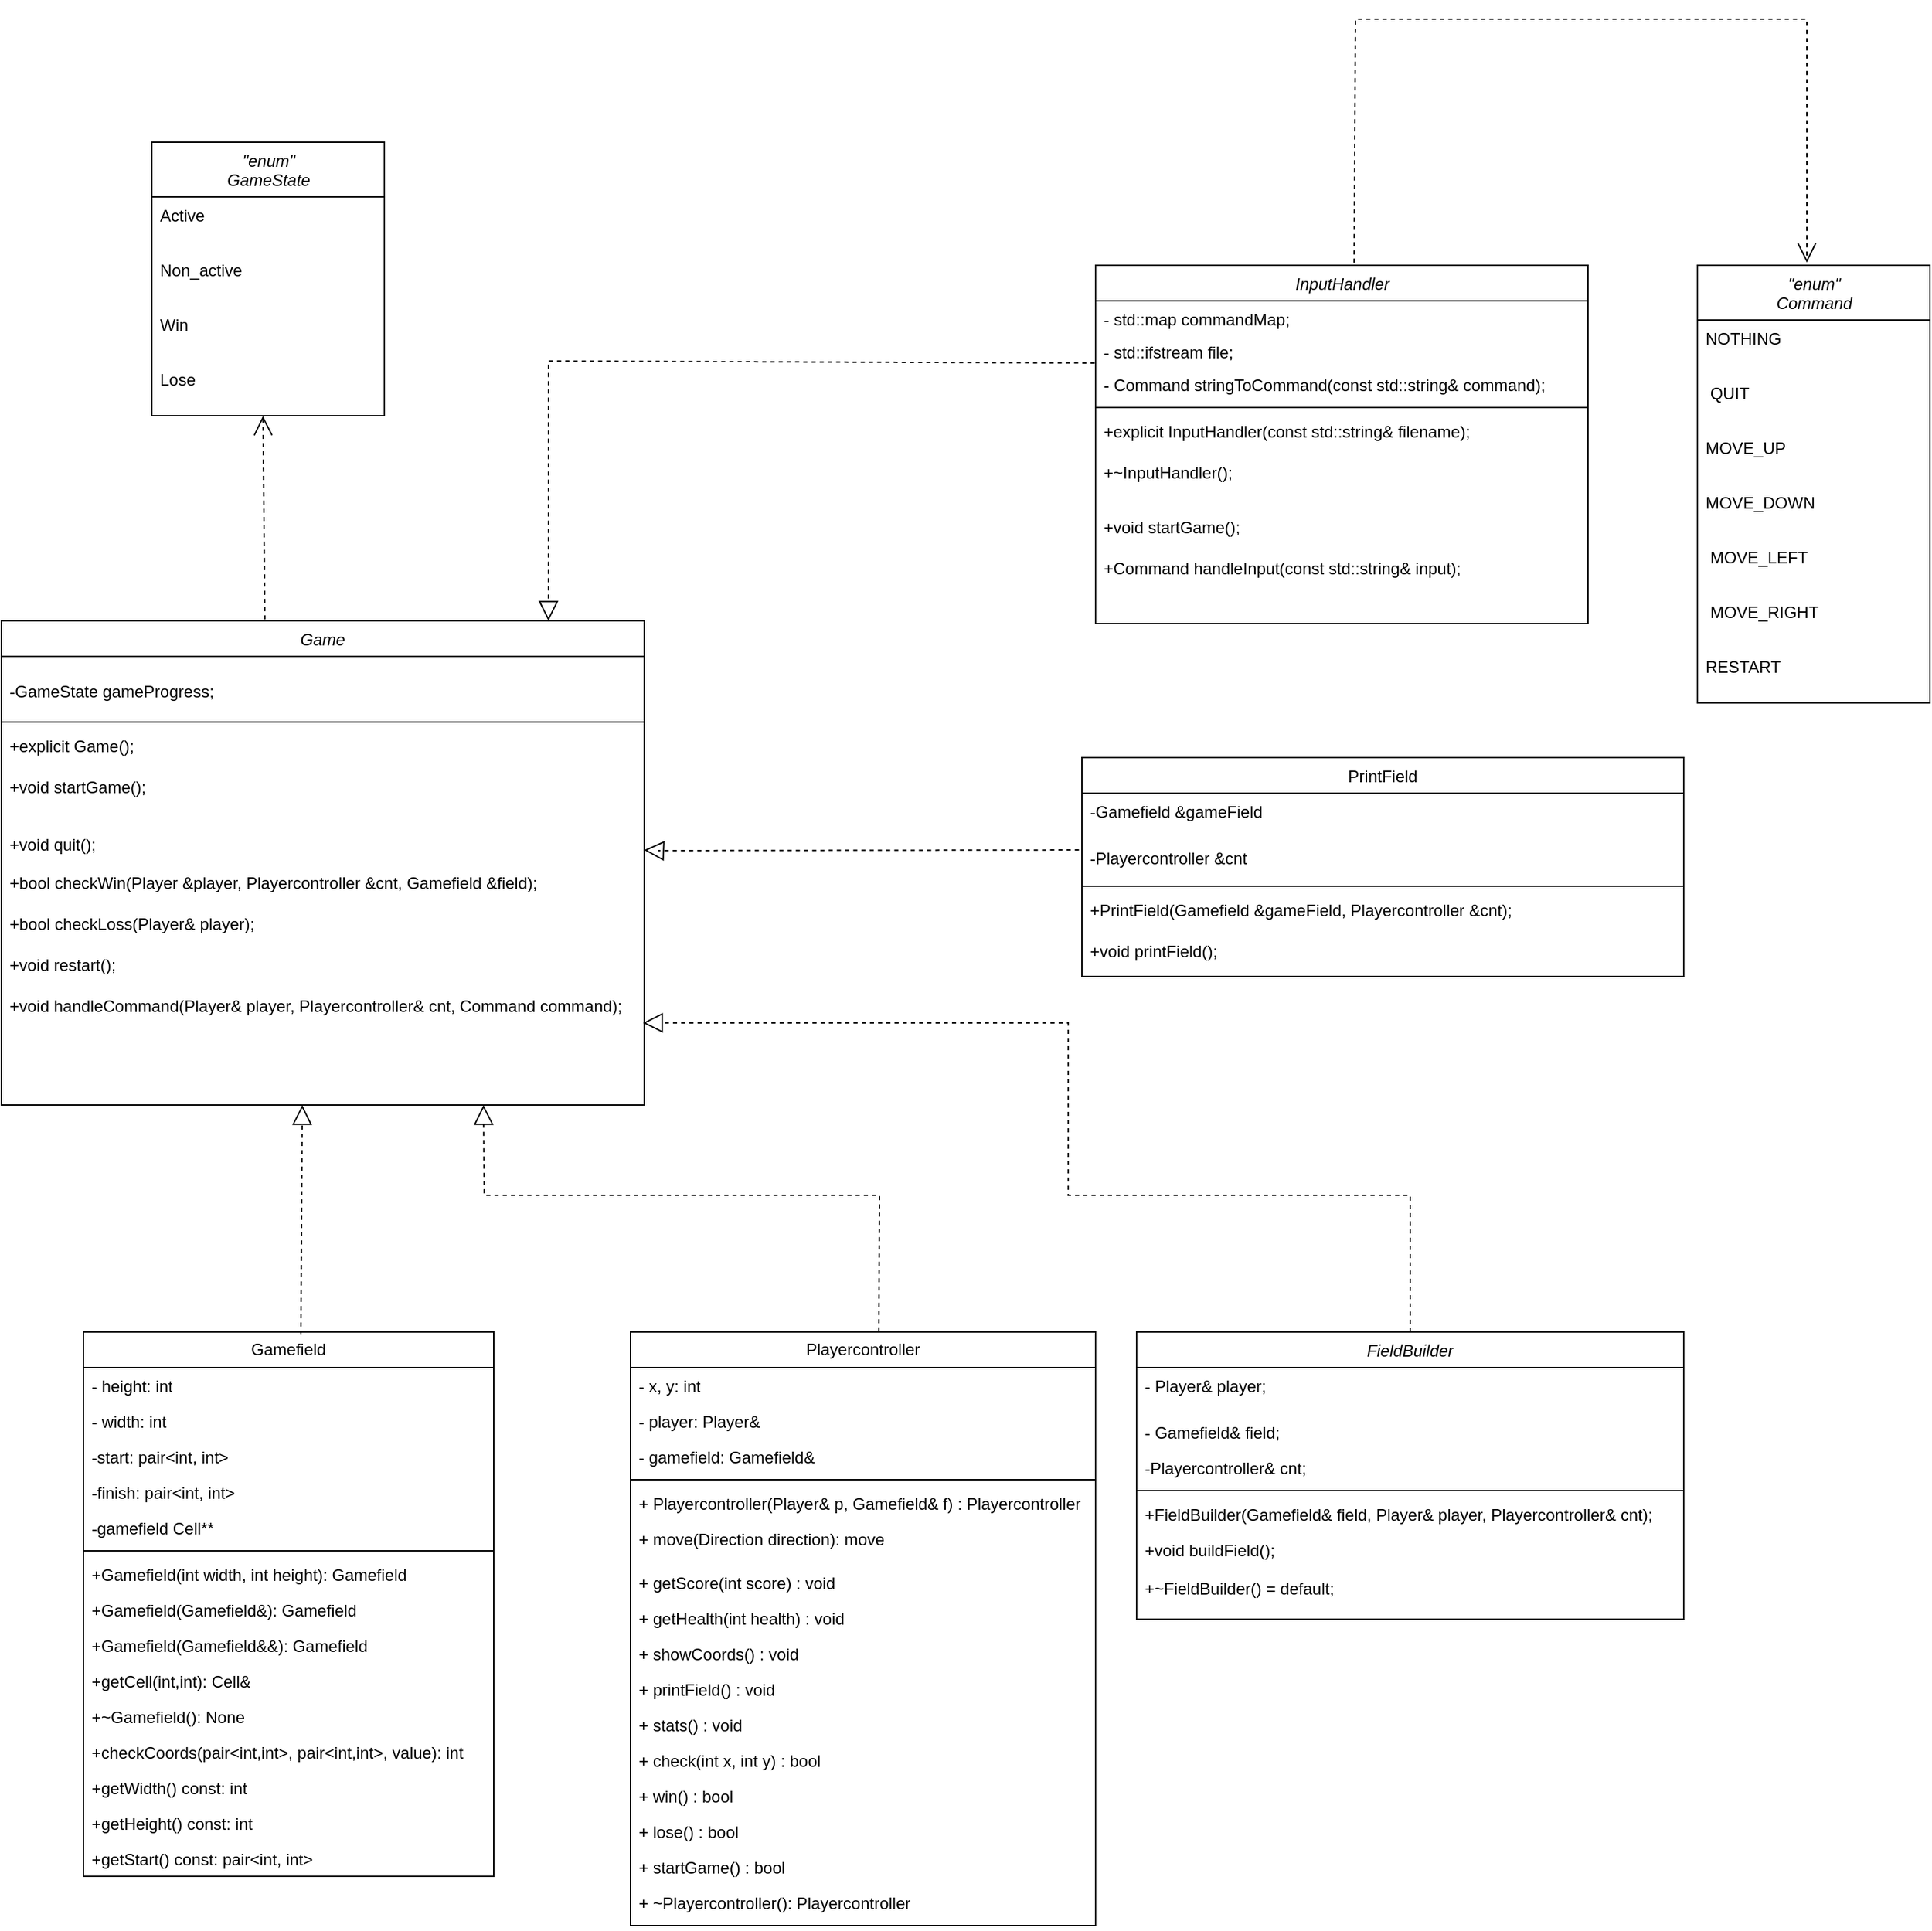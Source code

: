 <mxfile version="22.1.2" type="google">
  <diagram id="C5RBs43oDa-KdzZeNtuy" name="Page-1">
    <mxGraphModel grid="1" page="1" gridSize="10" guides="1" tooltips="1" connect="1" arrows="1" fold="1" pageScale="1" pageWidth="827" pageHeight="1169" math="0" shadow="0">
      <root>
        <mxCell id="WIyWlLk6GJQsqaUBKTNV-0" />
        <mxCell id="WIyWlLk6GJQsqaUBKTNV-1" parent="WIyWlLk6GJQsqaUBKTNV-0" />
        <mxCell id="zkfFHV4jXpPFQw0GAbJ--17" value="PrintField" style="swimlane;fontStyle=0;align=center;verticalAlign=top;childLayout=stackLayout;horizontal=1;startSize=26;horizontalStack=0;resizeParent=1;resizeLast=0;collapsible=1;marginBottom=0;rounded=0;shadow=0;strokeWidth=1;" vertex="1" parent="WIyWlLk6GJQsqaUBKTNV-1">
          <mxGeometry x="10" y="-470" width="440" height="160" as="geometry">
            <mxRectangle x="550" y="140" width="160" height="26" as="alternateBounds" />
          </mxGeometry>
        </mxCell>
        <mxCell id="zkfFHV4jXpPFQw0GAbJ--18" value="-Gamefield &amp;gameField" style="text;align=left;verticalAlign=top;spacingLeft=4;spacingRight=4;overflow=hidden;rotatable=0;points=[[0,0.5],[1,0.5]];portConstraint=eastwest;" vertex="1" parent="zkfFHV4jXpPFQw0GAbJ--17">
          <mxGeometry y="26" width="440" height="34" as="geometry" />
        </mxCell>
        <mxCell id="FGoNPR3FSU7oaz4X7-nm-2" value="-Playercontroller &amp;cnt" style="text;align=left;verticalAlign=top;spacingLeft=4;spacingRight=4;overflow=hidden;rotatable=0;points=[[0,0.5],[1,0.5]];portConstraint=eastwest;" vertex="1" parent="zkfFHV4jXpPFQw0GAbJ--17">
          <mxGeometry y="60" width="440" height="30" as="geometry" />
        </mxCell>
        <mxCell id="uDKOAM1P0P3WjOY8QCAv-103" value="" style="line;html=1;strokeWidth=1;align=left;verticalAlign=middle;spacingTop=-1;spacingLeft=3;spacingRight=3;rotatable=0;labelPosition=right;points=[];portConstraint=eastwest;" vertex="1" parent="zkfFHV4jXpPFQw0GAbJ--17">
          <mxGeometry y="90" width="440" height="8" as="geometry" />
        </mxCell>
        <mxCell id="uDKOAM1P0P3WjOY8QCAv-101" value="+PrintField(Gamefield &amp;gameField, Playercontroller &amp;cnt);" style="text;align=left;verticalAlign=top;spacingLeft=4;spacingRight=4;overflow=hidden;rotatable=0;points=[[0,0.5],[1,0.5]];portConstraint=eastwest;" vertex="1" parent="zkfFHV4jXpPFQw0GAbJ--17">
          <mxGeometry y="98" width="440" height="30" as="geometry" />
        </mxCell>
        <mxCell id="uDKOAM1P0P3WjOY8QCAv-102" value="+void printField();" style="text;align=left;verticalAlign=top;spacingLeft=4;spacingRight=4;overflow=hidden;rotatable=0;points=[[0,0.5],[1,0.5]];portConstraint=eastwest;" vertex="1" parent="zkfFHV4jXpPFQw0GAbJ--17">
          <mxGeometry y="128" width="440" height="30" as="geometry" />
        </mxCell>
        <mxCell id="uDKOAM1P0P3WjOY8QCAv-0" value="Game" style="swimlane;fontStyle=2;align=center;verticalAlign=top;childLayout=stackLayout;horizontal=1;startSize=26;horizontalStack=0;resizeParent=1;resizeLast=0;collapsible=1;marginBottom=0;rounded=0;shadow=0;strokeWidth=1;" vertex="1" parent="WIyWlLk6GJQsqaUBKTNV-1">
          <mxGeometry x="-780" y="-570" width="470" height="354" as="geometry">
            <mxRectangle x="230" y="140" width="160" height="26" as="alternateBounds" />
          </mxGeometry>
        </mxCell>
        <mxCell id="uDKOAM1P0P3WjOY8QCAv-1" value="&lt;p&gt;-GameState gameProgress;&lt;br&gt;&lt;/p&gt;" style="text;align=left;verticalAlign=top;spacingLeft=4;spacingRight=4;overflow=hidden;rotatable=0;points=[[0,0.5],[1,0.5]];portConstraint=eastwest;html=1;" vertex="1" parent="uDKOAM1P0P3WjOY8QCAv-0">
          <mxGeometry y="26" width="470" height="44" as="geometry" />
        </mxCell>
        <mxCell id="uDKOAM1P0P3WjOY8QCAv-21" value="" style="line;html=1;strokeWidth=1;align=left;verticalAlign=middle;spacingTop=-1;spacingLeft=3;spacingRight=3;rotatable=0;labelPosition=right;points=[];portConstraint=eastwest;" vertex="1" parent="uDKOAM1P0P3WjOY8QCAv-0">
          <mxGeometry y="70" width="470" height="8" as="geometry" />
        </mxCell>
        <mxCell id="uDKOAM1P0P3WjOY8QCAv-3" value="+explicit Game();" style="text;align=left;verticalAlign=top;spacingLeft=4;spacingRight=4;overflow=hidden;rotatable=0;points=[[0,0.5],[1,0.5]];portConstraint=eastwest;rounded=0;shadow=0;html=0;" vertex="1" parent="uDKOAM1P0P3WjOY8QCAv-0">
          <mxGeometry y="78" width="470" height="30" as="geometry" />
        </mxCell>
        <mxCell id="uDKOAM1P0P3WjOY8QCAv-2" value="+void startGame();" style="text;align=left;verticalAlign=top;spacingLeft=4;spacingRight=4;overflow=hidden;rotatable=0;points=[[0,0.5],[1,0.5]];portConstraint=eastwest;rounded=0;shadow=0;html=0;" vertex="1" parent="uDKOAM1P0P3WjOY8QCAv-0">
          <mxGeometry y="108" width="470" height="30" as="geometry" />
        </mxCell>
        <mxCell id="uDKOAM1P0P3WjOY8QCAv-4" value="&lt;p&gt;&lt;span style=&quot;background-color: initial;&quot;&gt;+void quit();&lt;/span&gt;&lt;/p&gt;&lt;p&gt;&amp;nbsp; &amp;nbsp;&amp;nbsp;&lt;/p&gt;" style="text;align=left;verticalAlign=top;spacingLeft=4;spacingRight=4;overflow=hidden;rotatable=0;points=[[0,0.5],[1,0.5]];portConstraint=eastwest;html=1;" vertex="1" parent="uDKOAM1P0P3WjOY8QCAv-0">
          <mxGeometry y="138" width="470" height="40" as="geometry" />
        </mxCell>
        <mxCell id="uDKOAM1P0P3WjOY8QCAv-6" value="+bool checkWin(Player &amp;player, Playercontroller &amp;cnt, Gamefield &amp;field);" style="text;align=left;verticalAlign=top;spacingLeft=4;spacingRight=4;overflow=hidden;rotatable=0;points=[[0,0.5],[1,0.5]];portConstraint=eastwest;rounded=0;shadow=0;html=0;" vertex="1" parent="uDKOAM1P0P3WjOY8QCAv-0">
          <mxGeometry y="178" width="470" height="30" as="geometry" />
        </mxCell>
        <mxCell id="uDKOAM1P0P3WjOY8QCAv-7" value="+bool checkLoss(Player&amp; player);" style="text;align=left;verticalAlign=top;spacingLeft=4;spacingRight=4;overflow=hidden;rotatable=0;points=[[0,0.5],[1,0.5]];portConstraint=eastwest;rounded=0;shadow=0;html=0;" vertex="1" parent="uDKOAM1P0P3WjOY8QCAv-0">
          <mxGeometry y="208" width="470" height="30" as="geometry" />
        </mxCell>
        <mxCell id="uDKOAM1P0P3WjOY8QCAv-8" value="+void restart();" style="text;align=left;verticalAlign=top;spacingLeft=4;spacingRight=4;overflow=hidden;rotatable=0;points=[[0,0.5],[1,0.5]];portConstraint=eastwest;rounded=0;shadow=0;html=0;" vertex="1" parent="uDKOAM1P0P3WjOY8QCAv-0">
          <mxGeometry y="238" width="470" height="30" as="geometry" />
        </mxCell>
        <mxCell id="uDKOAM1P0P3WjOY8QCAv-58" value="+void handleCommand(Player&amp; player, Playercontroller&amp; cnt, Command command);" style="text;align=left;verticalAlign=top;spacingLeft=4;spacingRight=4;overflow=hidden;rotatable=0;points=[[0,0.5],[1,0.5]];portConstraint=eastwest;rounded=0;shadow=0;html=0;" vertex="1" parent="uDKOAM1P0P3WjOY8QCAv-0">
          <mxGeometry y="268" width="470" height="30" as="geometry" />
        </mxCell>
        <mxCell id="uDKOAM1P0P3WjOY8QCAv-10" value="InputHandler" style="swimlane;fontStyle=2;align=center;verticalAlign=top;childLayout=stackLayout;horizontal=1;startSize=26;horizontalStack=0;resizeParent=1;resizeLast=0;collapsible=1;marginBottom=0;rounded=0;shadow=0;strokeWidth=1;html=1;" vertex="1" parent="WIyWlLk6GJQsqaUBKTNV-1">
          <mxGeometry x="20" y="-830" width="360" height="262" as="geometry">
            <mxRectangle x="230" y="140" width="160" height="26" as="alternateBounds" />
          </mxGeometry>
        </mxCell>
        <mxCell id="uDKOAM1P0P3WjOY8QCAv-11" value="- std::map commandMap;" style="text;align=left;verticalAlign=top;spacingLeft=4;spacingRight=4;overflow=hidden;rotatable=0;points=[[0,0.5],[1,0.5]];portConstraint=eastwest;html=1;fillColor=none;" vertex="1" parent="uDKOAM1P0P3WjOY8QCAv-10">
          <mxGeometry y="26" width="360" height="24" as="geometry" />
        </mxCell>
        <mxCell id="uDKOAM1P0P3WjOY8QCAv-20" value="- std::ifstream file;" style="text;align=left;verticalAlign=top;spacingLeft=4;spacingRight=4;overflow=hidden;rotatable=0;points=[[0,0.5],[1,0.5]];portConstraint=eastwest;html=1;fillColor=none;" vertex="1" parent="uDKOAM1P0P3WjOY8QCAv-10">
          <mxGeometry y="50" width="360" height="24" as="geometry" />
        </mxCell>
        <mxCell id="uDKOAM1P0P3WjOY8QCAv-12" value="- Command stringToCommand(const std::string&amp; command);" style="text;align=left;verticalAlign=top;spacingLeft=4;spacingRight=4;overflow=hidden;rotatable=0;points=[[0,0.5],[1,0.5]];portConstraint=eastwest;rounded=0;shadow=0;html=0;" vertex="1" parent="uDKOAM1P0P3WjOY8QCAv-10">
          <mxGeometry y="74" width="360" height="26" as="geometry" />
        </mxCell>
        <mxCell id="uDKOAM1P0P3WjOY8QCAv-22" value="" style="line;html=1;strokeWidth=1;align=left;verticalAlign=middle;spacingTop=-1;spacingLeft=3;spacingRight=3;rotatable=0;labelPosition=right;points=[];portConstraint=eastwest;" vertex="1" parent="uDKOAM1P0P3WjOY8QCAv-10">
          <mxGeometry y="100" width="360" height="8" as="geometry" />
        </mxCell>
        <mxCell id="uDKOAM1P0P3WjOY8QCAv-13" value="+explicit InputHandler(const std::string&amp; filename);" style="text;align=left;verticalAlign=top;spacingLeft=4;spacingRight=4;overflow=hidden;rotatable=0;points=[[0,0.5],[1,0.5]];portConstraint=eastwest;rounded=0;shadow=0;html=0;" vertex="1" parent="uDKOAM1P0P3WjOY8QCAv-10">
          <mxGeometry y="108" width="360" height="30" as="geometry" />
        </mxCell>
        <mxCell id="uDKOAM1P0P3WjOY8QCAv-14" value="+~InputHandler();" style="text;align=left;verticalAlign=top;spacingLeft=4;spacingRight=4;overflow=hidden;rotatable=0;points=[[0,0.5],[1,0.5]];portConstraint=eastwest;html=1;" vertex="1" parent="uDKOAM1P0P3WjOY8QCAv-10">
          <mxGeometry y="138" width="360" height="40" as="geometry" />
        </mxCell>
        <mxCell id="uDKOAM1P0P3WjOY8QCAv-15" value="+void startGame();" style="text;align=left;verticalAlign=top;spacingLeft=4;spacingRight=4;overflow=hidden;rotatable=0;points=[[0,0.5],[1,0.5]];portConstraint=eastwest;rounded=0;shadow=0;html=0;" vertex="1" parent="uDKOAM1P0P3WjOY8QCAv-10">
          <mxGeometry y="178" width="360" height="30" as="geometry" />
        </mxCell>
        <mxCell id="uDKOAM1P0P3WjOY8QCAv-16" value="+Command handleInput(const std::string&amp; input);" style="text;align=left;verticalAlign=top;spacingLeft=4;spacingRight=4;overflow=hidden;rotatable=0;points=[[0,0.5],[1,0.5]];portConstraint=eastwest;rounded=0;shadow=0;html=0;" vertex="1" parent="uDKOAM1P0P3WjOY8QCAv-10">
          <mxGeometry y="208" width="360" height="30" as="geometry" />
        </mxCell>
        <mxCell id="uDKOAM1P0P3WjOY8QCAv-23" value="&quot;enum&quot;&lt;br&gt;Command" style="swimlane;fontStyle=2;align=center;verticalAlign=top;childLayout=stackLayout;horizontal=1;startSize=40;horizontalStack=0;resizeParent=1;resizeLast=0;collapsible=1;marginBottom=0;rounded=0;shadow=0;strokeWidth=1;html=1;" vertex="1" parent="WIyWlLk6GJQsqaUBKTNV-1">
          <mxGeometry x="460" y="-830" width="170" height="320" as="geometry">
            <mxRectangle x="230" y="140" width="160" height="26" as="alternateBounds" />
          </mxGeometry>
        </mxCell>
        <mxCell id="uDKOAM1P0P3WjOY8QCAv-39" value="&lt;span style=&quot;color: rgb(0, 0, 0); font-family: Helvetica; font-size: 12px; font-style: normal; font-variant-ligatures: normal; font-variant-caps: normal; font-weight: 400; letter-spacing: normal; orphans: 2; text-align: left; text-indent: 0px; text-transform: none; widows: 2; word-spacing: 0px; -webkit-text-stroke-width: 0px; background-color: rgb(251, 251, 251); text-decoration-thickness: initial; text-decoration-style: initial; text-decoration-color: initial; float: none; display: inline !important;&quot;&gt;NOTHING&lt;/span&gt;&lt;br&gt;" style="text;align=left;verticalAlign=top;spacingLeft=4;spacingRight=4;overflow=hidden;rotatable=0;points=[[0,0.5],[1,0.5]];portConstraint=eastwest;html=1;fillColor=none;" vertex="1" parent="uDKOAM1P0P3WjOY8QCAv-23">
          <mxGeometry y="40" width="170" height="40" as="geometry" />
        </mxCell>
        <mxCell id="uDKOAM1P0P3WjOY8QCAv-33" value="&amp;nbsp;QUIT" style="text;align=left;verticalAlign=top;spacingLeft=4;spacingRight=4;overflow=hidden;rotatable=0;points=[[0,0.5],[1,0.5]];portConstraint=eastwest;html=1;fillColor=none;whiteSpace=wrap;" vertex="1" parent="uDKOAM1P0P3WjOY8QCAv-23">
          <mxGeometry y="80" width="170" height="40" as="geometry" />
        </mxCell>
        <mxCell id="uDKOAM1P0P3WjOY8QCAv-34" value="MOVE_UP" style="text;align=left;verticalAlign=top;spacingLeft=4;spacingRight=4;overflow=hidden;rotatable=0;points=[[0,0.5],[1,0.5]];portConstraint=eastwest;html=1;fillColor=none;" vertex="1" parent="uDKOAM1P0P3WjOY8QCAv-23">
          <mxGeometry y="120" width="170" height="40" as="geometry" />
        </mxCell>
        <mxCell id="uDKOAM1P0P3WjOY8QCAv-35" value="MOVE_DOWN" style="text;align=left;verticalAlign=top;spacingLeft=4;spacingRight=4;overflow=hidden;rotatable=0;points=[[0,0.5],[1,0.5]];portConstraint=eastwest;html=1;fillColor=none;" vertex="1" parent="uDKOAM1P0P3WjOY8QCAv-23">
          <mxGeometry y="160" width="170" height="40" as="geometry" />
        </mxCell>
        <mxCell id="uDKOAM1P0P3WjOY8QCAv-36" value="&amp;nbsp;MOVE_LEFT" style="text;align=left;verticalAlign=top;spacingLeft=4;spacingRight=4;overflow=hidden;rotatable=0;points=[[0,0.5],[1,0.5]];portConstraint=eastwest;html=1;fillColor=none;" vertex="1" parent="uDKOAM1P0P3WjOY8QCAv-23">
          <mxGeometry y="200" width="170" height="40" as="geometry" />
        </mxCell>
        <mxCell id="uDKOAM1P0P3WjOY8QCAv-37" value="&amp;nbsp;MOVE_RIGHT" style="text;align=left;verticalAlign=top;spacingLeft=4;spacingRight=4;overflow=hidden;rotatable=0;points=[[0,0.5],[1,0.5]];portConstraint=eastwest;html=1;fillColor=none;" vertex="1" parent="uDKOAM1P0P3WjOY8QCAv-23">
          <mxGeometry y="240" width="170" height="40" as="geometry" />
        </mxCell>
        <mxCell id="uDKOAM1P0P3WjOY8QCAv-38" value="RESTART" style="text;align=left;verticalAlign=top;spacingLeft=4;spacingRight=4;overflow=hidden;rotatable=0;points=[[0,0.5],[1,0.5]];portConstraint=eastwest;html=1;fillColor=none;" vertex="1" parent="uDKOAM1P0P3WjOY8QCAv-23">
          <mxGeometry y="280" width="170" height="40" as="geometry" />
        </mxCell>
        <mxCell id="uDKOAM1P0P3WjOY8QCAv-41" value="&quot;enum&quot;&lt;br&gt;GameState" style="swimlane;fontStyle=2;align=center;verticalAlign=top;childLayout=stackLayout;horizontal=1;startSize=40;horizontalStack=0;resizeParent=1;resizeLast=0;collapsible=1;marginBottom=0;rounded=0;shadow=0;strokeWidth=1;html=1;" vertex="1" parent="WIyWlLk6GJQsqaUBKTNV-1">
          <mxGeometry x="-670" y="-920" width="170" height="200" as="geometry">
            <mxRectangle x="230" y="140" width="160" height="26" as="alternateBounds" />
          </mxGeometry>
        </mxCell>
        <mxCell id="uDKOAM1P0P3WjOY8QCAv-42" value="Active" style="text;align=left;verticalAlign=top;spacingLeft=4;spacingRight=4;overflow=hidden;rotatable=0;points=[[0,0.5],[1,0.5]];portConstraint=eastwest;html=1;fillColor=none;whiteSpace=wrap;" vertex="1" parent="uDKOAM1P0P3WjOY8QCAv-41">
          <mxGeometry y="40" width="170" height="40" as="geometry" />
        </mxCell>
        <mxCell id="uDKOAM1P0P3WjOY8QCAv-43" value="Non_active" style="text;align=left;verticalAlign=top;spacingLeft=4;spacingRight=4;overflow=hidden;rotatable=0;points=[[0,0.5],[1,0.5]];portConstraint=eastwest;html=1;fillColor=none;" vertex="1" parent="uDKOAM1P0P3WjOY8QCAv-41">
          <mxGeometry y="80" width="170" height="40" as="geometry" />
        </mxCell>
        <mxCell id="uDKOAM1P0P3WjOY8QCAv-44" value="Win" style="text;align=left;verticalAlign=top;spacingLeft=4;spacingRight=4;overflow=hidden;rotatable=0;points=[[0,0.5],[1,0.5]];portConstraint=eastwest;html=1;fillColor=none;" vertex="1" parent="uDKOAM1P0P3WjOY8QCAv-41">
          <mxGeometry y="120" width="170" height="40" as="geometry" />
        </mxCell>
        <mxCell id="uDKOAM1P0P3WjOY8QCAv-45" value="Lose" style="text;align=left;verticalAlign=top;spacingLeft=4;spacingRight=4;overflow=hidden;rotatable=0;points=[[0,0.5],[1,0.5]];portConstraint=eastwest;html=1;fillColor=none;" vertex="1" parent="uDKOAM1P0P3WjOY8QCAv-41">
          <mxGeometry y="160" width="170" height="40" as="geometry" />
        </mxCell>
        <mxCell id="uDKOAM1P0P3WjOY8QCAv-50" value="FieldBuilder" style="swimlane;fontStyle=2;align=center;verticalAlign=top;childLayout=stackLayout;horizontal=1;startSize=26;horizontalStack=0;resizeParent=1;resizeLast=0;collapsible=1;marginBottom=0;rounded=0;shadow=0;strokeWidth=1;" vertex="1" parent="WIyWlLk6GJQsqaUBKTNV-1">
          <mxGeometry x="50" y="-50" width="400" height="210" as="geometry">
            <mxRectangle x="230" y="140" width="160" height="26" as="alternateBounds" />
          </mxGeometry>
        </mxCell>
        <mxCell id="uDKOAM1P0P3WjOY8QCAv-51" value="- Player&amp; player;" style="text;align=left;verticalAlign=top;spacingLeft=4;spacingRight=4;overflow=hidden;rotatable=0;points=[[0,0.5],[1,0.5]];portConstraint=eastwest;rounded=0;shadow=0;html=0;" vertex="1" parent="uDKOAM1P0P3WjOY8QCAv-50">
          <mxGeometry y="26" width="400" height="34" as="geometry" />
        </mxCell>
        <mxCell id="uDKOAM1P0P3WjOY8QCAv-52" value="- Gamefield&amp; field;" style="text;align=left;verticalAlign=top;spacingLeft=4;spacingRight=4;overflow=hidden;rotatable=0;points=[[0,0.5],[1,0.5]];portConstraint=eastwest;rounded=0;shadow=0;html=0;" vertex="1" parent="uDKOAM1P0P3WjOY8QCAv-50">
          <mxGeometry y="60" width="400" height="26" as="geometry" />
        </mxCell>
        <mxCell id="uDKOAM1P0P3WjOY8QCAv-53" value="-Playercontroller&amp; cnt;" style="text;align=left;verticalAlign=top;spacingLeft=4;spacingRight=4;overflow=hidden;rotatable=0;points=[[0,0.5],[1,0.5]];portConstraint=eastwest;rounded=0;shadow=0;html=0;" vertex="1" parent="uDKOAM1P0P3WjOY8QCAv-50">
          <mxGeometry y="86" width="400" height="26" as="geometry" />
        </mxCell>
        <mxCell id="uDKOAM1P0P3WjOY8QCAv-54" value="" style="line;html=1;strokeWidth=1;align=left;verticalAlign=middle;spacingTop=-1;spacingLeft=3;spacingRight=3;rotatable=0;labelPosition=right;points=[];portConstraint=eastwest;" vertex="1" parent="uDKOAM1P0P3WjOY8QCAv-50">
          <mxGeometry y="112" width="400" height="8" as="geometry" />
        </mxCell>
        <mxCell id="uDKOAM1P0P3WjOY8QCAv-55" value="+FieldBuilder(Gamefield&amp; field, Player&amp; player, Playercontroller&amp; cnt);" style="text;align=left;verticalAlign=top;spacingLeft=4;spacingRight=4;overflow=hidden;rotatable=0;points=[[0,0.5],[1,0.5]];portConstraint=eastwest;" vertex="1" parent="uDKOAM1P0P3WjOY8QCAv-50">
          <mxGeometry y="120" width="400" height="26" as="geometry" />
        </mxCell>
        <mxCell id="uDKOAM1P0P3WjOY8QCAv-56" value="+void buildField();" style="text;align=left;verticalAlign=top;spacingLeft=4;spacingRight=4;overflow=hidden;rotatable=0;points=[[0,0.5],[1,0.5]];portConstraint=eastwest;rounded=0;shadow=0;html=0;" vertex="1" parent="uDKOAM1P0P3WjOY8QCAv-50">
          <mxGeometry y="146" width="400" height="28" as="geometry" />
        </mxCell>
        <mxCell id="uDKOAM1P0P3WjOY8QCAv-57" value="+~FieldBuilder() = default;" style="text;align=left;verticalAlign=top;spacingLeft=4;spacingRight=4;overflow=hidden;rotatable=0;points=[[0,0.5],[1,0.5]];portConstraint=eastwest;rounded=0;shadow=0;html=0;" vertex="1" parent="uDKOAM1P0P3WjOY8QCAv-50">
          <mxGeometry y="174" width="400" height="26" as="geometry" />
        </mxCell>
        <mxCell id="uDKOAM1P0P3WjOY8QCAv-62" value="" style="endArrow=open;endSize=12;dashed=1;html=1;rounded=0;exitX=0.525;exitY=-0.007;exitDx=0;exitDy=0;exitPerimeter=0;" edge="1" parent="WIyWlLk6GJQsqaUBKTNV-1" source="uDKOAM1P0P3WjOY8QCAv-10">
          <mxGeometry width="160" relative="1" as="geometry">
            <mxPoint x="199.38" y="-870" as="sourcePoint" />
            <mxPoint x="540" y="-832" as="targetPoint" />
            <Array as="points">
              <mxPoint x="210" y="-1010" />
              <mxPoint x="540" y="-1010" />
            </Array>
          </mxGeometry>
        </mxCell>
        <mxCell id="uDKOAM1P0P3WjOY8QCAv-64" value="" style="endArrow=open;endSize=12;dashed=1;html=1;rounded=0;exitX=0.41;exitY=-0.003;exitDx=0;exitDy=0;exitPerimeter=0;entryX=0.478;entryY=1.004;entryDx=0;entryDy=0;entryPerimeter=0;" edge="1" parent="WIyWlLk6GJQsqaUBKTNV-1" source="uDKOAM1P0P3WjOY8QCAv-0" target="uDKOAM1P0P3WjOY8QCAv-45">
          <mxGeometry width="160" relative="1" as="geometry">
            <mxPoint x="-590" y="-610" as="sourcePoint" />
            <mxPoint x="-430" y="-610" as="targetPoint" />
          </mxGeometry>
        </mxCell>
        <mxCell id="uDKOAM1P0P3WjOY8QCAv-65" value="Gamefield" style="swimlane;fontStyle=0;childLayout=stackLayout;horizontal=1;startSize=26;fillColor=none;horizontalStack=0;resizeParent=1;resizeParentMax=0;resizeLast=0;collapsible=1;marginBottom=0;whiteSpace=wrap;html=1;" vertex="1" parent="WIyWlLk6GJQsqaUBKTNV-1">
          <mxGeometry x="-720" y="-50" width="300" height="398" as="geometry">
            <mxRectangle x="414" y="270" width="100" height="30" as="alternateBounds" />
          </mxGeometry>
        </mxCell>
        <mxCell id="uDKOAM1P0P3WjOY8QCAv-66" value="- height: int" style="text;strokeColor=none;fillColor=none;align=left;verticalAlign=top;spacingLeft=4;spacingRight=4;overflow=hidden;rotatable=0;points=[[0,0.5],[1,0.5]];portConstraint=eastwest;whiteSpace=wrap;html=1;" vertex="1" parent="uDKOAM1P0P3WjOY8QCAv-65">
          <mxGeometry y="26" width="300" height="26" as="geometry" />
        </mxCell>
        <mxCell id="uDKOAM1P0P3WjOY8QCAv-67" value="- width: int" style="text;strokeColor=none;fillColor=none;align=left;verticalAlign=top;spacingLeft=4;spacingRight=4;overflow=hidden;rotatable=0;points=[[0,0.5],[1,0.5]];portConstraint=eastwest;whiteSpace=wrap;html=1;" vertex="1" parent="uDKOAM1P0P3WjOY8QCAv-65">
          <mxGeometry y="52" width="300" height="26" as="geometry" />
        </mxCell>
        <mxCell id="uDKOAM1P0P3WjOY8QCAv-68" value="-start: pair&amp;lt;int, int&amp;gt;" style="text;strokeColor=none;fillColor=none;align=left;verticalAlign=top;spacingLeft=4;spacingRight=4;overflow=hidden;rotatable=0;points=[[0,0.5],[1,0.5]];portConstraint=eastwest;whiteSpace=wrap;html=1;" vertex="1" parent="uDKOAM1P0P3WjOY8QCAv-65">
          <mxGeometry y="78" width="300" height="26" as="geometry" />
        </mxCell>
        <mxCell id="uDKOAM1P0P3WjOY8QCAv-69" value="-finish: pair&amp;lt;int, int&amp;gt;" style="text;strokeColor=none;fillColor=none;align=left;verticalAlign=top;spacingLeft=4;spacingRight=4;overflow=hidden;rotatable=0;points=[[0,0.5],[1,0.5]];portConstraint=eastwest;whiteSpace=wrap;html=1;" vertex="1" parent="uDKOAM1P0P3WjOY8QCAv-65">
          <mxGeometry y="104" width="300" height="26" as="geometry" />
        </mxCell>
        <mxCell id="uDKOAM1P0P3WjOY8QCAv-70" value="-gamefield Cell**" style="text;strokeColor=none;fillColor=none;align=left;verticalAlign=top;spacingLeft=4;spacingRight=4;overflow=hidden;rotatable=0;points=[[0,0.5],[1,0.5]];portConstraint=eastwest;whiteSpace=wrap;html=1;" vertex="1" parent="uDKOAM1P0P3WjOY8QCAv-65">
          <mxGeometry y="130" width="300" height="26" as="geometry" />
        </mxCell>
        <mxCell id="uDKOAM1P0P3WjOY8QCAv-71" value="" style="line;strokeWidth=1;fillColor=none;align=left;verticalAlign=middle;spacingTop=-1;spacingLeft=3;spacingRight=3;rotatable=0;labelPosition=right;points=[];portConstraint=eastwest;strokeColor=inherit;" vertex="1" parent="uDKOAM1P0P3WjOY8QCAv-65">
          <mxGeometry y="156" width="300" height="8" as="geometry" />
        </mxCell>
        <mxCell id="uDKOAM1P0P3WjOY8QCAv-72" value="+Gamefield(int width, int height): Gamefield" style="text;strokeColor=none;fillColor=none;align=left;verticalAlign=top;spacingLeft=4;spacingRight=4;overflow=hidden;rotatable=0;points=[[0,0.5],[1,0.5]];portConstraint=eastwest;whiteSpace=wrap;html=1;" vertex="1" parent="uDKOAM1P0P3WjOY8QCAv-65">
          <mxGeometry y="164" width="300" height="26" as="geometry" />
        </mxCell>
        <mxCell id="uDKOAM1P0P3WjOY8QCAv-73" value="+Gamefield(Gamefield&amp;amp;): Gamefield" style="text;strokeColor=none;fillColor=none;align=left;verticalAlign=top;spacingLeft=4;spacingRight=4;overflow=hidden;rotatable=0;points=[[0,0.5],[1,0.5]];portConstraint=eastwest;whiteSpace=wrap;html=1;" vertex="1" parent="uDKOAM1P0P3WjOY8QCAv-65">
          <mxGeometry y="190" width="300" height="26" as="geometry" />
        </mxCell>
        <mxCell id="uDKOAM1P0P3WjOY8QCAv-74" value="+Gamefield(Gamefield&amp;amp;&amp;amp;): Gamefield" style="text;strokeColor=none;fillColor=none;align=left;verticalAlign=top;spacingLeft=4;spacingRight=4;overflow=hidden;rotatable=0;points=[[0,0.5],[1,0.5]];portConstraint=eastwest;whiteSpace=wrap;html=1;" vertex="1" parent="uDKOAM1P0P3WjOY8QCAv-65">
          <mxGeometry y="216" width="300" height="26" as="geometry" />
        </mxCell>
        <mxCell id="uDKOAM1P0P3WjOY8QCAv-75" value="+getCell(int,int): Cell&amp;amp;" style="text;strokeColor=none;fillColor=none;align=left;verticalAlign=top;spacingLeft=4;spacingRight=4;overflow=hidden;rotatable=0;points=[[0,0.5],[1,0.5]];portConstraint=eastwest;whiteSpace=wrap;html=1;" vertex="1" parent="uDKOAM1P0P3WjOY8QCAv-65">
          <mxGeometry y="242" width="300" height="26" as="geometry" />
        </mxCell>
        <mxCell id="uDKOAM1P0P3WjOY8QCAv-76" value="+~Gamefield(): None" style="text;strokeColor=none;fillColor=none;align=left;verticalAlign=top;spacingLeft=4;spacingRight=4;overflow=hidden;rotatable=0;points=[[0,0.5],[1,0.5]];portConstraint=eastwest;whiteSpace=wrap;html=1;" vertex="1" parent="uDKOAM1P0P3WjOY8QCAv-65">
          <mxGeometry y="268" width="300" height="26" as="geometry" />
        </mxCell>
        <mxCell id="uDKOAM1P0P3WjOY8QCAv-77" value="+checkCoords(pair&amp;lt;int,int&amp;gt;, pair&amp;lt;int,int&amp;gt;, value): int" style="text;strokeColor=none;fillColor=none;align=left;verticalAlign=top;spacingLeft=4;spacingRight=4;overflow=hidden;rotatable=0;points=[[0,0.5],[1,0.5]];portConstraint=eastwest;whiteSpace=wrap;html=1;" vertex="1" parent="uDKOAM1P0P3WjOY8QCAv-65">
          <mxGeometry y="294" width="300" height="26" as="geometry" />
        </mxCell>
        <mxCell id="uDKOAM1P0P3WjOY8QCAv-78" value="+getWidth() const: int" style="text;strokeColor=none;fillColor=none;align=left;verticalAlign=top;spacingLeft=4;spacingRight=4;overflow=hidden;rotatable=0;points=[[0,0.5],[1,0.5]];portConstraint=eastwest;whiteSpace=wrap;html=1;" vertex="1" parent="uDKOAM1P0P3WjOY8QCAv-65">
          <mxGeometry y="320" width="300" height="26" as="geometry" />
        </mxCell>
        <mxCell id="uDKOAM1P0P3WjOY8QCAv-79" value="+getHeight() const: int" style="text;strokeColor=none;fillColor=none;align=left;verticalAlign=top;spacingLeft=4;spacingRight=4;overflow=hidden;rotatable=0;points=[[0,0.5],[1,0.5]];portConstraint=eastwest;whiteSpace=wrap;html=1;" vertex="1" parent="uDKOAM1P0P3WjOY8QCAv-65">
          <mxGeometry y="346" width="300" height="26" as="geometry" />
        </mxCell>
        <mxCell id="uDKOAM1P0P3WjOY8QCAv-80" value="+getStart() const: pair&amp;lt;int, int&amp;gt;" style="text;strokeColor=none;fillColor=none;align=left;verticalAlign=top;spacingLeft=4;spacingRight=4;overflow=hidden;rotatable=0;points=[[0,0.5],[1,0.5]];portConstraint=eastwest;whiteSpace=wrap;html=1;" vertex="1" parent="uDKOAM1P0P3WjOY8QCAv-65">
          <mxGeometry y="372" width="300" height="26" as="geometry" />
        </mxCell>
        <mxCell id="uDKOAM1P0P3WjOY8QCAv-81" value="" style="endFill=0;endArrow=block;;endSize=12;dashed=1;html=1;rounded=0;exitX=0.53;exitY=0.005;exitDx=0;exitDy=0;exitPerimeter=0;entryX=0.478;entryY=1.004;entryDx=0;entryDy=0;entryPerimeter=0;" edge="1" parent="WIyWlLk6GJQsqaUBKTNV-1" source="uDKOAM1P0P3WjOY8QCAv-65">
          <mxGeometry width="160" relative="1" as="geometry">
            <mxPoint x="-558" y="-67" as="sourcePoint" />
            <mxPoint x="-560" y="-216" as="targetPoint" />
          </mxGeometry>
        </mxCell>
        <mxCell id="uDKOAM1P0P3WjOY8QCAv-82" value="Playercontroller" style="swimlane;fontStyle=0;childLayout=stackLayout;horizontal=1;startSize=26;fillColor=none;horizontalStack=0;resizeParent=1;resizeParentMax=0;resizeLast=0;collapsible=1;marginBottom=0;whiteSpace=wrap;html=1;" vertex="1" parent="WIyWlLk6GJQsqaUBKTNV-1">
          <mxGeometry x="-320" y="-50" width="340" height="434" as="geometry" />
        </mxCell>
        <mxCell id="uDKOAM1P0P3WjOY8QCAv-83" value="- x, y: int" style="text;strokeColor=none;fillColor=none;align=left;verticalAlign=top;spacingLeft=4;spacingRight=4;overflow=hidden;rotatable=0;points=[[0,0.5],[1,0.5]];portConstraint=eastwest;whiteSpace=wrap;html=1;" vertex="1" parent="uDKOAM1P0P3WjOY8QCAv-82">
          <mxGeometry y="26" width="340" height="26" as="geometry" />
        </mxCell>
        <mxCell id="uDKOAM1P0P3WjOY8QCAv-84" value="- player: Player&amp;amp;" style="text;strokeColor=none;fillColor=none;align=left;verticalAlign=top;spacingLeft=4;spacingRight=4;overflow=hidden;rotatable=0;points=[[0,0.5],[1,0.5]];portConstraint=eastwest;whiteSpace=wrap;html=1;" vertex="1" parent="uDKOAM1P0P3WjOY8QCAv-82">
          <mxGeometry y="52" width="340" height="26" as="geometry" />
        </mxCell>
        <mxCell id="uDKOAM1P0P3WjOY8QCAv-85" value="- gamefield: Gamefield&amp;amp;" style="text;strokeColor=none;fillColor=none;align=left;verticalAlign=top;spacingLeft=4;spacingRight=4;overflow=hidden;rotatable=0;points=[[0,0.5],[1,0.5]];portConstraint=eastwest;whiteSpace=wrap;html=1;" vertex="1" parent="uDKOAM1P0P3WjOY8QCAv-82">
          <mxGeometry y="78" width="340" height="26" as="geometry" />
        </mxCell>
        <mxCell id="uDKOAM1P0P3WjOY8QCAv-86" value="" style="line;strokeWidth=1;fillColor=none;align=left;verticalAlign=middle;spacingTop=-1;spacingLeft=3;spacingRight=3;rotatable=0;labelPosition=right;points=[];portConstraint=eastwest;strokeColor=inherit;" vertex="1" parent="uDKOAM1P0P3WjOY8QCAv-82">
          <mxGeometry y="104" width="340" height="8" as="geometry" />
        </mxCell>
        <mxCell id="uDKOAM1P0P3WjOY8QCAv-87" value="+ Playercontroller(Player&amp;amp; p, Gamefield&amp;amp; f) : Playercontroller" style="text;strokeColor=none;fillColor=none;align=left;verticalAlign=top;spacingLeft=4;spacingRight=4;overflow=hidden;rotatable=0;points=[[0,0.5],[1,0.5]];portConstraint=eastwest;whiteSpace=wrap;html=1;" vertex="1" parent="uDKOAM1P0P3WjOY8QCAv-82">
          <mxGeometry y="112" width="340" height="26" as="geometry" />
        </mxCell>
        <mxCell id="uDKOAM1P0P3WjOY8QCAv-88" value="+ move(Direction direction): move" style="text;strokeColor=none;fillColor=none;align=left;verticalAlign=top;spacingLeft=4;spacingRight=4;overflow=hidden;rotatable=0;points=[[0,0.5],[1,0.5]];portConstraint=eastwest;whiteSpace=wrap;html=1;" vertex="1" parent="uDKOAM1P0P3WjOY8QCAv-82">
          <mxGeometry y="138" width="340" height="32" as="geometry" />
        </mxCell>
        <mxCell id="uDKOAM1P0P3WjOY8QCAv-89" value="+ getScore(int score) : void" style="text;strokeColor=none;fillColor=none;align=left;verticalAlign=top;spacingLeft=4;spacingRight=4;overflow=hidden;rotatable=0;points=[[0,0.5],[1,0.5]];portConstraint=eastwest;whiteSpace=wrap;html=1;" vertex="1" parent="uDKOAM1P0P3WjOY8QCAv-82">
          <mxGeometry y="170" width="340" height="26" as="geometry" />
        </mxCell>
        <mxCell id="uDKOAM1P0P3WjOY8QCAv-90" value="+ getHealth(int health) : void" style="text;strokeColor=none;fillColor=none;align=left;verticalAlign=top;spacingLeft=4;spacingRight=4;overflow=hidden;rotatable=0;points=[[0,0.5],[1,0.5]];portConstraint=eastwest;whiteSpace=wrap;html=1;" vertex="1" parent="uDKOAM1P0P3WjOY8QCAv-82">
          <mxGeometry y="196" width="340" height="26" as="geometry" />
        </mxCell>
        <mxCell id="uDKOAM1P0P3WjOY8QCAv-91" value="+ showCoords() : void" style="text;strokeColor=none;fillColor=none;align=left;verticalAlign=top;spacingLeft=4;spacingRight=4;overflow=hidden;rotatable=0;points=[[0,0.5],[1,0.5]];portConstraint=eastwest;whiteSpace=wrap;html=1;" vertex="1" parent="uDKOAM1P0P3WjOY8QCAv-82">
          <mxGeometry y="222" width="340" height="26" as="geometry" />
        </mxCell>
        <mxCell id="uDKOAM1P0P3WjOY8QCAv-92" value="+ printField() : void" style="text;strokeColor=none;fillColor=none;align=left;verticalAlign=top;spacingLeft=4;spacingRight=4;overflow=hidden;rotatable=0;points=[[0,0.5],[1,0.5]];portConstraint=eastwest;whiteSpace=wrap;html=1;" vertex="1" parent="uDKOAM1P0P3WjOY8QCAv-82">
          <mxGeometry y="248" width="340" height="26" as="geometry" />
        </mxCell>
        <mxCell id="uDKOAM1P0P3WjOY8QCAv-93" value="+ stats() : void" style="text;strokeColor=none;fillColor=none;align=left;verticalAlign=top;spacingLeft=4;spacingRight=4;overflow=hidden;rotatable=0;points=[[0,0.5],[1,0.5]];portConstraint=eastwest;whiteSpace=wrap;html=1;" vertex="1" parent="uDKOAM1P0P3WjOY8QCAv-82">
          <mxGeometry y="274" width="340" height="26" as="geometry" />
        </mxCell>
        <mxCell id="uDKOAM1P0P3WjOY8QCAv-94" value="+ check(int x, int y) : bool" style="text;strokeColor=none;fillColor=none;align=left;verticalAlign=top;spacingLeft=4;spacingRight=4;overflow=hidden;rotatable=0;points=[[0,0.5],[1,0.5]];portConstraint=eastwest;whiteSpace=wrap;html=1;" vertex="1" parent="uDKOAM1P0P3WjOY8QCAv-82">
          <mxGeometry y="300" width="340" height="26" as="geometry" />
        </mxCell>
        <mxCell id="uDKOAM1P0P3WjOY8QCAv-95" value="+ win() : bool" style="text;strokeColor=none;fillColor=none;align=left;verticalAlign=top;spacingLeft=4;spacingRight=4;overflow=hidden;rotatable=0;points=[[0,0.5],[1,0.5]];portConstraint=eastwest;whiteSpace=wrap;html=1;" vertex="1" parent="uDKOAM1P0P3WjOY8QCAv-82">
          <mxGeometry y="326" width="340" height="26" as="geometry" />
        </mxCell>
        <mxCell id="uDKOAM1P0P3WjOY8QCAv-96" value="+ lose() : bool" style="text;strokeColor=none;fillColor=none;align=left;verticalAlign=top;spacingLeft=4;spacingRight=4;overflow=hidden;rotatable=0;points=[[0,0.5],[1,0.5]];portConstraint=eastwest;whiteSpace=wrap;html=1;" vertex="1" parent="uDKOAM1P0P3WjOY8QCAv-82">
          <mxGeometry y="352" width="340" height="26" as="geometry" />
        </mxCell>
        <mxCell id="uDKOAM1P0P3WjOY8QCAv-97" value="+ startGame() : bool" style="text;strokeColor=none;fillColor=none;align=left;verticalAlign=top;spacingLeft=4;spacingRight=4;overflow=hidden;rotatable=0;points=[[0,0.5],[1,0.5]];portConstraint=eastwest;whiteSpace=wrap;html=1;" vertex="1" parent="uDKOAM1P0P3WjOY8QCAv-82">
          <mxGeometry y="378" width="340" height="26" as="geometry" />
        </mxCell>
        <mxCell id="uDKOAM1P0P3WjOY8QCAv-98" value="+ ~Playercontroller(): Playercontroller" style="text;strokeColor=none;fillColor=none;align=left;verticalAlign=top;spacingLeft=4;spacingRight=4;overflow=hidden;rotatable=0;points=[[0,0.5],[1,0.5]];portConstraint=eastwest;whiteSpace=wrap;html=1;" vertex="1" parent="uDKOAM1P0P3WjOY8QCAv-82">
          <mxGeometry y="404" width="340" height="30" as="geometry" />
        </mxCell>
        <mxCell id="uDKOAM1P0P3WjOY8QCAv-99" value="" style="endFill=0;endArrow=block;;endSize=12;dashed=1;html=1;rounded=0;exitX=0.534;exitY=-0.001;exitDx=0;exitDy=0;exitPerimeter=0;entryX=0.75;entryY=1;entryDx=0;entryDy=0;" edge="1" parent="WIyWlLk6GJQsqaUBKTNV-1" source="uDKOAM1P0P3WjOY8QCAv-82" target="uDKOAM1P0P3WjOY8QCAv-0">
          <mxGeometry width="160" relative="1" as="geometry">
            <mxPoint x="-140" y="-50" as="sourcePoint" />
            <mxPoint x="-440" y="-80" as="targetPoint" />
            <Array as="points">
              <mxPoint x="-138" y="-150" />
              <mxPoint x="-427" y="-150" />
            </Array>
          </mxGeometry>
        </mxCell>
        <mxCell id="uDKOAM1P0P3WjOY8QCAv-100" value="" style="endArrow=block;endSize=12;dashed=1;html=1;rounded=0;exitX=0.5;exitY=0;exitDx=0;exitDy=0;entryX=0.998;entryY=0.865;entryDx=0;entryDy=0;entryPerimeter=0;endFill=0;" edge="1" parent="WIyWlLk6GJQsqaUBKTNV-1" source="uDKOAM1P0P3WjOY8QCAv-50" target="uDKOAM1P0P3WjOY8QCAv-58">
          <mxGeometry width="160" relative="1" as="geometry">
            <mxPoint x="289" y="-50" as="sourcePoint" />
            <mxPoint y="-290" as="targetPoint" />
            <Array as="points">
              <mxPoint x="250" y="-150" />
              <mxPoint y="-150" />
              <mxPoint y="-276" />
            </Array>
          </mxGeometry>
        </mxCell>
        <mxCell id="uDKOAM1P0P3WjOY8QCAv-104" value="" style="endFill=0;endArrow=block;;endSize=12;dashed=1;html=1;rounded=0;exitX=-0.005;exitY=0.251;exitDx=0;exitDy=0;exitPerimeter=0;" edge="1" parent="WIyWlLk6GJQsqaUBKTNV-1" source="FGoNPR3FSU7oaz4X7-nm-2" target="uDKOAM1P0P3WjOY8QCAv-4">
          <mxGeometry width="160" relative="1" as="geometry">
            <mxPoint x="-191.67" y="-342" as="sourcePoint" />
            <mxPoint x="-190.67" y="-510" as="targetPoint" />
            <Array as="points">
              <mxPoint x="-300" y="-402" />
            </Array>
          </mxGeometry>
        </mxCell>
        <mxCell id="uDKOAM1P0P3WjOY8QCAv-105" value="" style="endFill=0;endArrow=block;;endSize=12;dashed=1;html=1;rounded=0;exitX=-0.002;exitY=-0.097;exitDx=0;exitDy=0;entryX=0.851;entryY=0;entryDx=0;entryDy=0;entryPerimeter=0;exitPerimeter=0;" edge="1" parent="WIyWlLk6GJQsqaUBKTNV-1" source="uDKOAM1P0P3WjOY8QCAv-12" target="uDKOAM1P0P3WjOY8QCAv-0">
          <mxGeometry width="160" relative="1" as="geometry">
            <mxPoint x="-170" y="-642" as="sourcePoint" />
            <mxPoint x="-390" y="-780" as="targetPoint" />
            <Array as="points">
              <mxPoint x="-380" y="-760" />
            </Array>
          </mxGeometry>
        </mxCell>
      </root>
    </mxGraphModel>
  </diagram>
</mxfile>
